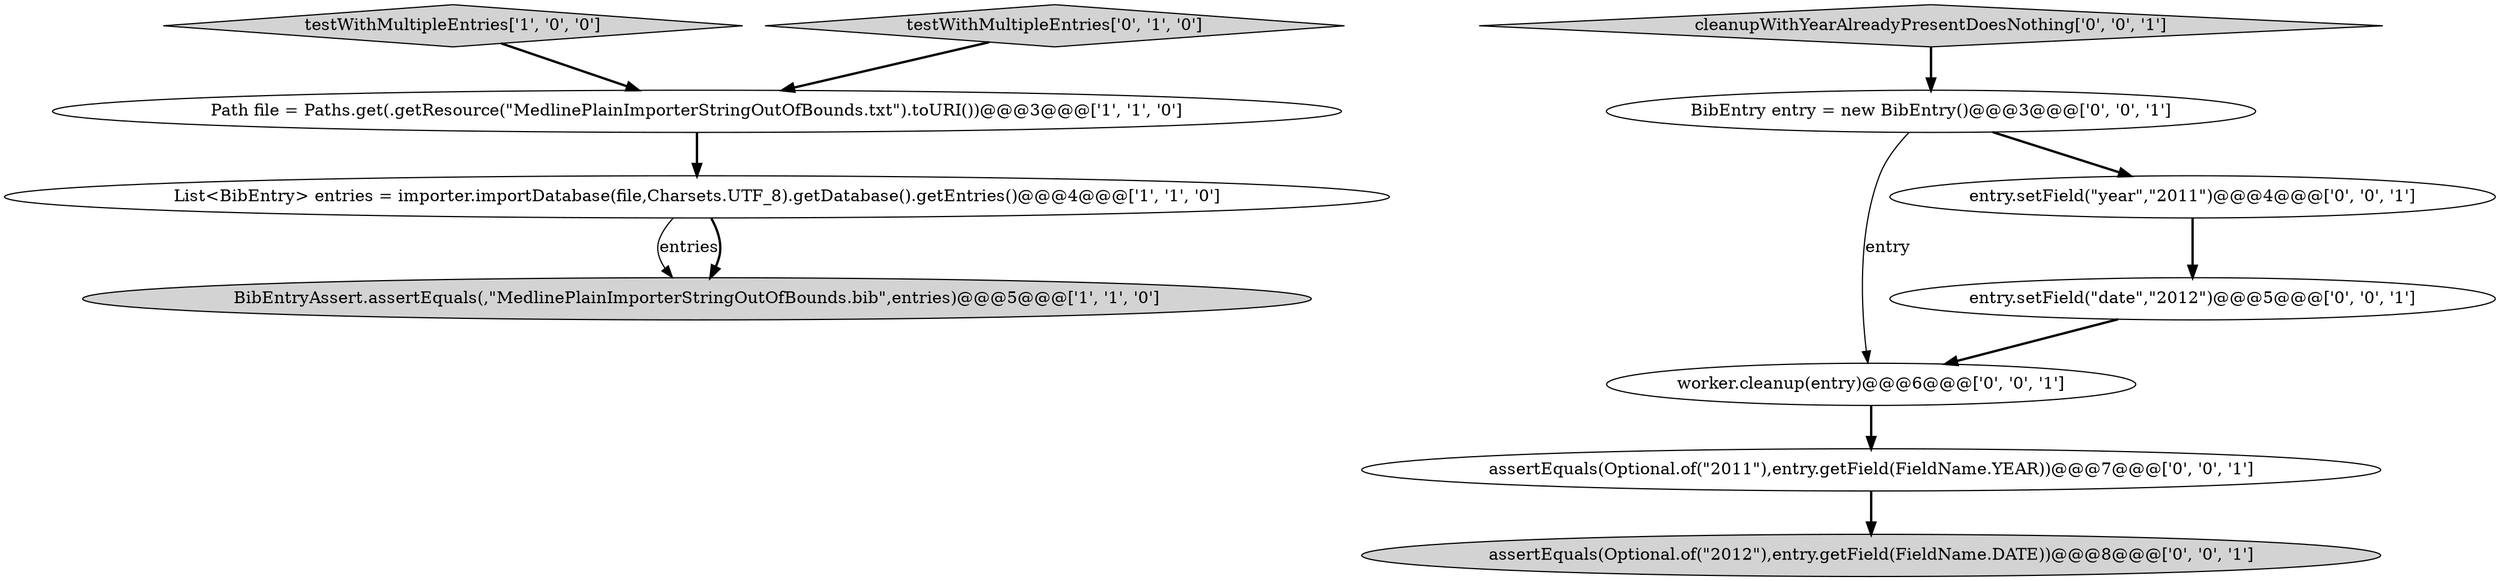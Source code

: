 digraph {
0 [style = filled, label = "testWithMultipleEntries['1', '0', '0']", fillcolor = lightgray, shape = diamond image = "AAA0AAABBB1BBB"];
6 [style = filled, label = "worker.cleanup(entry)@@@6@@@['0', '0', '1']", fillcolor = white, shape = ellipse image = "AAA0AAABBB3BBB"];
1 [style = filled, label = "BibEntryAssert.assertEquals(,\"MedlinePlainImporterStringOutOfBounds.bib\",entries)@@@5@@@['1', '1', '0']", fillcolor = lightgray, shape = ellipse image = "AAA0AAABBB1BBB"];
9 [style = filled, label = "cleanupWithYearAlreadyPresentDoesNothing['0', '0', '1']", fillcolor = lightgray, shape = diamond image = "AAA0AAABBB3BBB"];
5 [style = filled, label = "BibEntry entry = new BibEntry()@@@3@@@['0', '0', '1']", fillcolor = white, shape = ellipse image = "AAA0AAABBB3BBB"];
10 [style = filled, label = "assertEquals(Optional.of(\"2012\"),entry.getField(FieldName.DATE))@@@8@@@['0', '0', '1']", fillcolor = lightgray, shape = ellipse image = "AAA0AAABBB3BBB"];
11 [style = filled, label = "entry.setField(\"date\",\"2012\")@@@5@@@['0', '0', '1']", fillcolor = white, shape = ellipse image = "AAA0AAABBB3BBB"];
8 [style = filled, label = "entry.setField(\"year\",\"2011\")@@@4@@@['0', '0', '1']", fillcolor = white, shape = ellipse image = "AAA0AAABBB3BBB"];
7 [style = filled, label = "assertEquals(Optional.of(\"2011\"),entry.getField(FieldName.YEAR))@@@7@@@['0', '0', '1']", fillcolor = white, shape = ellipse image = "AAA0AAABBB3BBB"];
2 [style = filled, label = "Path file = Paths.get(.getResource(\"MedlinePlainImporterStringOutOfBounds.txt\").toURI())@@@3@@@['1', '1', '0']", fillcolor = white, shape = ellipse image = "AAA0AAABBB1BBB"];
4 [style = filled, label = "testWithMultipleEntries['0', '1', '0']", fillcolor = lightgray, shape = diamond image = "AAA0AAABBB2BBB"];
3 [style = filled, label = "List<BibEntry> entries = importer.importDatabase(file,Charsets.UTF_8).getDatabase().getEntries()@@@4@@@['1', '1', '0']", fillcolor = white, shape = ellipse image = "AAA0AAABBB1BBB"];
8->11 [style = bold, label=""];
0->2 [style = bold, label=""];
6->7 [style = bold, label=""];
5->8 [style = bold, label=""];
3->1 [style = solid, label="entries"];
11->6 [style = bold, label=""];
9->5 [style = bold, label=""];
5->6 [style = solid, label="entry"];
7->10 [style = bold, label=""];
3->1 [style = bold, label=""];
4->2 [style = bold, label=""];
2->3 [style = bold, label=""];
}
